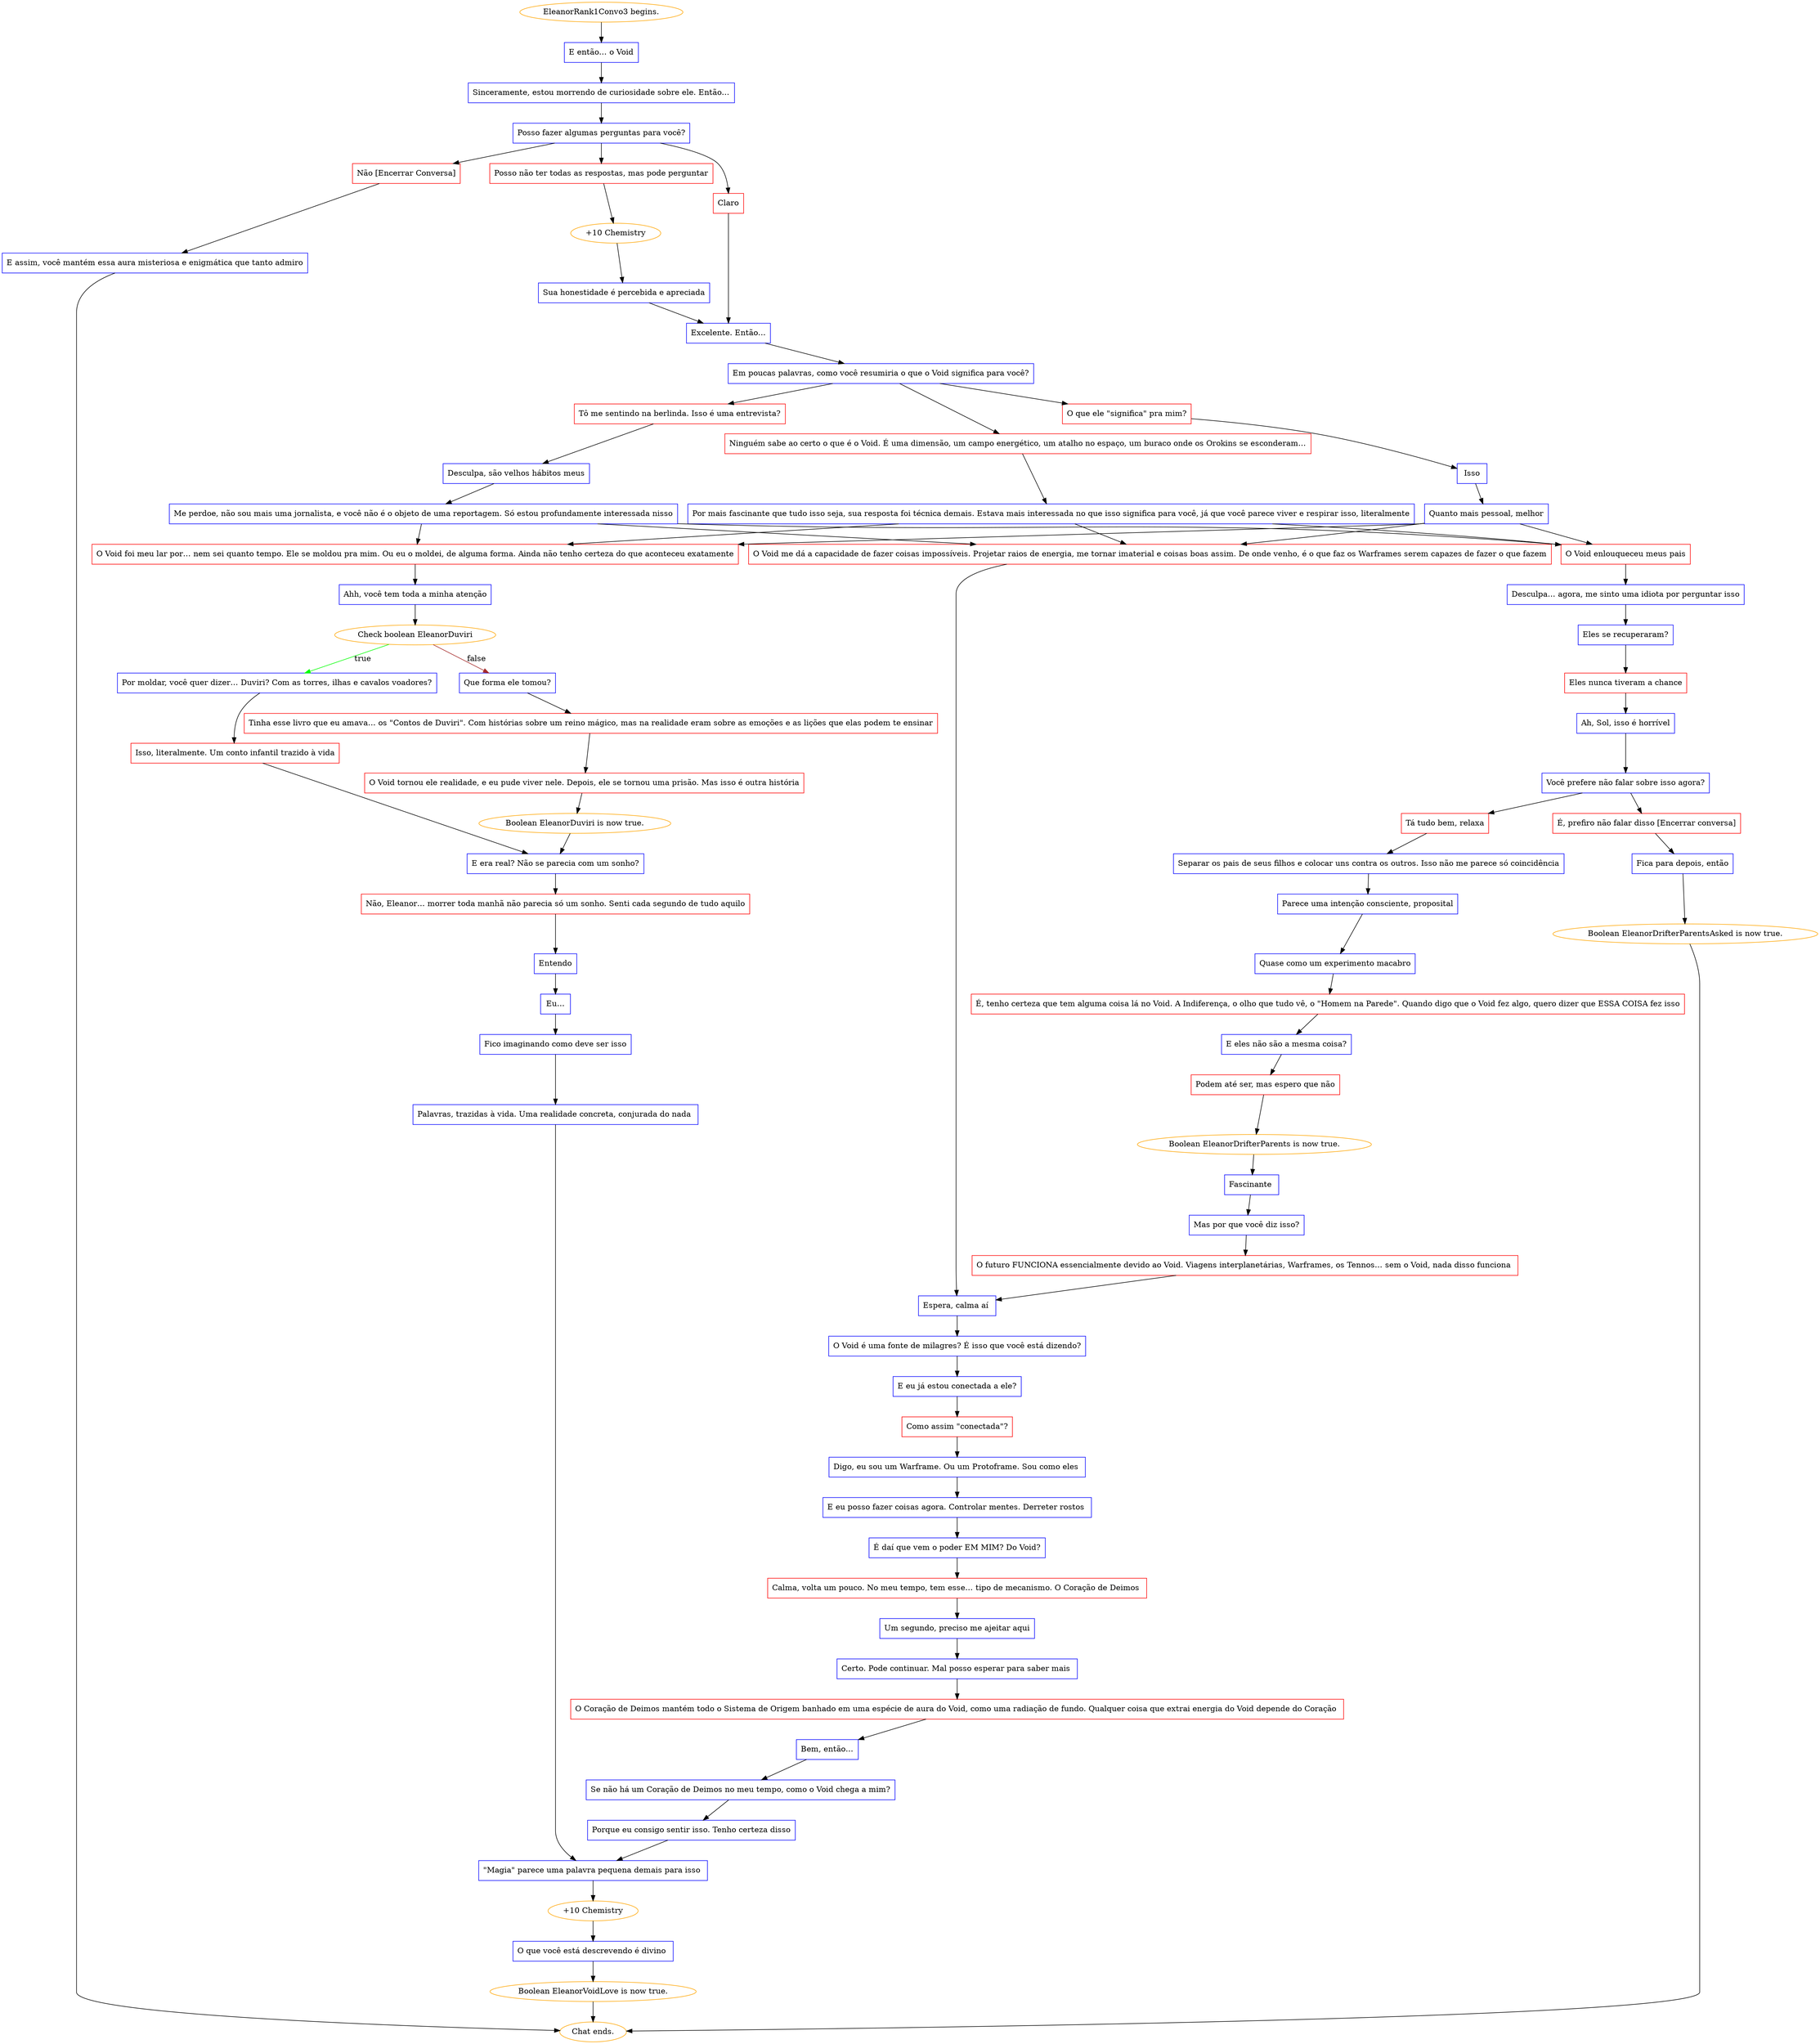 digraph {
	"EleanorRank1Convo3 begins." [color=orange];
		"EleanorRank1Convo3 begins." -> j1287011683;
	j1287011683 [label="E então… o Void",shape=box,color=blue];
		j1287011683 -> j1853675128;
	j1853675128 [label="Sinceramente, estou morrendo de curiosidade sobre ele. Então…",shape=box,color=blue];
		j1853675128 -> j2898289526;
	j2898289526 [label="Posso fazer algumas perguntas para você?",shape=box,color=blue];
		j2898289526 -> j1641104882;
		j2898289526 -> j1061252480;
		j2898289526 -> j2614775211;
	j1641104882 [label="Claro",shape=box,color=red];
		j1641104882 -> j2840629828;
	j1061252480 [label="Posso não ter todas as respostas, mas pode perguntar",shape=box,color=red];
		j1061252480 -> j3600229530;
	j2614775211 [label="Não [Encerrar Conversa]",shape=box,color=red];
		j2614775211 -> j1800452254;
	j2840629828 [label="Excelente. Então…",shape=box,color=blue];
		j2840629828 -> j529745372;
	j3600229530 [label="+10 Chemistry",color=orange];
		j3600229530 -> j3158829578;
	j1800452254 [label="E assim, você mantém essa aura misteriosa e enigmática que tanto admiro",shape=box,color=blue];
		j1800452254 -> "Chat ends.";
	j529745372 [label="Em poucas palavras, como você resumiria o que o Void significa para você?",shape=box,color=blue];
		j529745372 -> j522606507;
		j529745372 -> j3420826530;
		j529745372 -> j341011785;
	j3158829578 [label="Sua honestidade é percebida e apreciada",shape=box,color=blue];
		j3158829578 -> j2840629828;
	"Chat ends." [color=orange];
	j522606507 [label="Tô me sentindo na berlinda. Isso é uma entrevista?",shape=box,color=red];
		j522606507 -> j1518496186;
	j3420826530 [label="O que ele \"significa\" pra mim?",shape=box,color=red];
		j3420826530 -> j264103774;
	j341011785 [label="Ninguém sabe ao certo o que é o Void. É uma dimensão, um campo energético, um atalho no espaço, um buraco onde os Orokins se esconderam…",shape=box,color=red];
		j341011785 -> j2301534216;
	j1518496186 [label="Desculpa, são velhos hábitos meus",shape=box,color=blue];
		j1518496186 -> j3059102392;
	j264103774 [label="Isso",shape=box,color=blue];
		j264103774 -> j1821578545;
	j2301534216 [label="Por mais fascinante que tudo isso seja, sua resposta foi técnica demais. Estava mais interessada no que isso significa para você, já que você parece viver e respirar isso, literalmente",shape=box,color=blue];
		j2301534216 -> j1297606532;
		j2301534216 -> j2615114508;
		j2301534216 -> j2147710275;
	j3059102392 [label="Me perdoe, não sou mais uma jornalista, e você não é o objeto de uma reportagem. Só estou profundamente interessada nisso",shape=box,color=blue];
		j3059102392 -> j1297606532;
		j3059102392 -> j2615114508;
		j3059102392 -> j2147710275;
	j1821578545 [label="Quanto mais pessoal, melhor",shape=box,color=blue];
		j1821578545 -> j1297606532;
		j1821578545 -> j2615114508;
		j1821578545 -> j2147710275;
	j1297606532 [label="O Void me dá a capacidade de fazer coisas impossíveis. Projetar raios de energia, me tornar imaterial e coisas boas assim. De onde venho, é o que faz os Warframes serem capazes de fazer o que fazem",shape=box,color=red];
		j1297606532 -> j3184618947;
	j2615114508 [label="O Void enlouqueceu meus pais",shape=box,color=red];
		j2615114508 -> j2997006119;
	j2147710275 [label="O Void foi meu lar por… nem sei quanto tempo. Ele se moldou pra mim. Ou eu o moldei, de alguma forma. Ainda não tenho certeza do que aconteceu exatamente",shape=box,color=red];
		j2147710275 -> j1995419835;
	j3184618947 [label="Espera, calma aí ",shape=box,color=blue];
		j3184618947 -> j1498068069;
	j2997006119 [label="Desculpa… agora, me sinto uma idiota por perguntar isso",shape=box,color=blue];
		j2997006119 -> j1146700877;
	j1995419835 [label="Ahh, você tem toda a minha atenção",shape=box,color=blue];
		j1995419835 -> j3333050319;
	j1498068069 [label="O Void é uma fonte de milagres? É isso que você está dizendo?",shape=box,color=blue];
		j1498068069 -> j3629000355;
	j1146700877 [label="Eles se recuperaram?",shape=box,color=blue];
		j1146700877 -> j3583674008;
	j3333050319 [label="Check boolean EleanorDuviri",color=orange];
		j3333050319 -> j3227324025 [label=true,color=green];
		j3333050319 -> j392286578 [label=false,color=brown];
	j3629000355 [label="E eu já estou conectada a ele?",shape=box,color=blue];
		j3629000355 -> j2037107421;
	j3583674008 [label="Eles nunca tiveram a chance",shape=box,color=red];
		j3583674008 -> j295189634;
	j3227324025 [label="Por moldar, você quer dizer… Duviri? Com as torres, ilhas e cavalos voadores?",shape=box,color=blue];
		j3227324025 -> j3480577751;
	j392286578 [label="Que forma ele tomou?",shape=box,color=blue];
		j392286578 -> j3791775717;
	j2037107421 [label="Como assim \"conectada\"?",shape=box,color=red];
		j2037107421 -> j3735610700;
	j295189634 [label="Ah, Sol, isso é horrível",shape=box,color=blue];
		j295189634 -> j2432992982;
	j3480577751 [label="Isso, literalmente. Um conto infantil trazido à vida",shape=box,color=red];
		j3480577751 -> j2577029840;
	j3791775717 [label="Tinha esse livro que eu amava… os \"Contos de Duviri\". Com histórias sobre um reino mágico, mas na realidade eram sobre as emoções e as lições que elas podem te ensinar",shape=box,color=red];
		j3791775717 -> j2732465486;
	j3735610700 [label="Digo, eu sou um Warframe. Ou um Protoframe. Sou como eles ",shape=box,color=blue];
		j3735610700 -> j2409317677;
	j2432992982 [label="Você prefere não falar sobre isso agora?",shape=box,color=blue];
		j2432992982 -> j1312812197;
		j2432992982 -> j2200254813;
	j2577029840 [label="E era real? Não se parecia com um sonho?",shape=box,color=blue];
		j2577029840 -> j3472149768;
	j2732465486 [label="O Void tornou ele realidade, e eu pude viver nele. Depois, ele se tornou uma prisão. Mas isso é outra história",shape=box,color=red];
		j2732465486 -> j2008640125;
	j2409317677 [label="E eu posso fazer coisas agora. Controlar mentes. Derreter rostos ",shape=box,color=blue];
		j2409317677 -> j2837077543;
	j1312812197 [label="Tá tudo bem, relaxa",shape=box,color=red];
		j1312812197 -> j111311955;
	j2200254813 [label="É, prefiro não falar disso [Encerrar conversa]",shape=box,color=red];
		j2200254813 -> j1807905059;
	j3472149768 [label="Não, Eleanor… morrer toda manhã não parecia só um sonho. Senti cada segundo de tudo aquilo",shape=box,color=red];
		j3472149768 -> j3768834306;
	j2008640125 [label="Boolean EleanorDuviri is now true.",color=orange];
		j2008640125 -> j2577029840;
	j2837077543 [label="É daí que vem o poder EM MIM? Do Void?",shape=box,color=blue];
		j2837077543 -> j1079261549;
	j111311955 [label="Separar os pais de seus filhos e colocar uns contra os outros. Isso não me parece só coincidência",shape=box,color=blue];
		j111311955 -> j641084291;
	j1807905059 [label="Fica para depois, então",shape=box,color=blue];
		j1807905059 -> j968820663;
	j3768834306 [label="Entendo",shape=box,color=blue];
		j3768834306 -> j3568874466;
	j1079261549 [label="Calma, volta um pouco. No meu tempo, tem esse… tipo de mecanismo. O Coração de Deimos ",shape=box,color=red];
		j1079261549 -> j471685601;
	j641084291 [label="Parece uma intenção consciente, proposital",shape=box,color=blue];
		j641084291 -> j4139132962;
	j968820663 [label="Boolean EleanorDrifterParentsAsked is now true.",color=orange];
		j968820663 -> "Chat ends.";
	j3568874466 [label="Eu…",shape=box,color=blue];
		j3568874466 -> j2796938448;
	j471685601 [label="Um segundo, preciso me ajeitar aqui",shape=box,color=blue];
		j471685601 -> j4272151401;
	j4139132962 [label="Quase como um experimento macabro",shape=box,color=blue];
		j4139132962 -> j1853696848;
	j2796938448 [label="Fico imaginando como deve ser isso",shape=box,color=blue];
		j2796938448 -> j3853217177;
	j4272151401 [label="Certo. Pode continuar. Mal posso esperar para saber mais ",shape=box,color=blue];
		j4272151401 -> j2797916343;
	j1853696848 [label="É, tenho certeza que tem alguma coisa lá no Void. A Indiferença, o olho que tudo vê, o \"Homem na Parede\". Quando digo que o Void fez algo, quero dizer que ESSA COISA fez isso",shape=box,color=red];
		j1853696848 -> j4289967460;
	j3853217177 [label="Palavras, trazidas à vida. Uma realidade concreta, conjurada do nada ",shape=box,color=blue];
		j3853217177 -> j868923219;
	j2797916343 [label="O Coração de Deimos mantém todo o Sistema de Origem banhado em uma espécie de aura do Void, como uma radiação de fundo. Qualquer coisa que extrai energia do Void depende do Coração ",shape=box,color=red];
		j2797916343 -> j1356163665;
	j4289967460 [label="E eles não são a mesma coisa?",shape=box,color=blue];
		j4289967460 -> j744897194;
	j868923219 [label="\"Magia\" parece uma palavra pequena demais para isso ",shape=box,color=blue];
		j868923219 -> j1793799208;
	j1356163665 [label="Bem, então…",shape=box,color=blue];
		j1356163665 -> j180304302;
	j744897194 [label="Podem até ser, mas espero que não",shape=box,color=red];
		j744897194 -> j1620643854;
	j1793799208 [label="+10 Chemistry",color=orange];
		j1793799208 -> j3273019439;
	j180304302 [label="Se não há um Coração de Deimos no meu tempo, como o Void chega a mim?",shape=box,color=blue];
		j180304302 -> j818017398;
	j1620643854 [label="Boolean EleanorDrifterParents is now true.",color=orange];
		j1620643854 -> j321473541;
	j3273019439 [label="O que você está descrevendo é divino ",shape=box,color=blue];
		j3273019439 -> j981848117;
	j818017398 [label="Porque eu consigo sentir isso. Tenho certeza disso",shape=box,color=blue];
		j818017398 -> j868923219;
	j321473541 [label="Fascinante ",shape=box,color=blue];
		j321473541 -> j2374665599;
	j981848117 [label="Boolean EleanorVoidLove is now true.",color=orange];
		j981848117 -> "Chat ends.";
	j2374665599 [label="Mas por que você diz isso?",shape=box,color=blue];
		j2374665599 -> j2239124947;
	j2239124947 [label="O futuro FUNCIONA essencialmente devido ao Void. Viagens interplanetárias, Warframes, os Tennos… sem o Void, nada disso funciona ",shape=box,color=red];
		j2239124947 -> j3184618947;
}